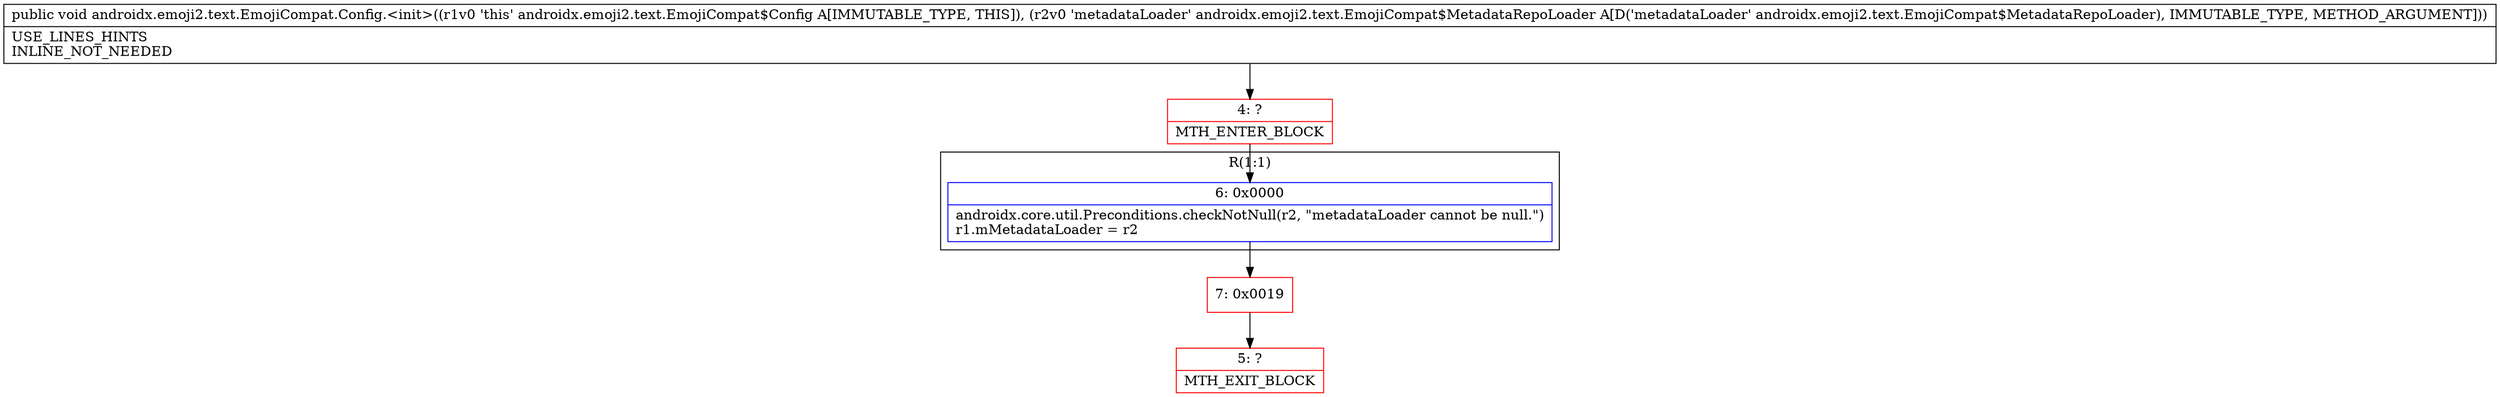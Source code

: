 digraph "CFG forandroidx.emoji2.text.EmojiCompat.Config.\<init\>(Landroidx\/emoji2\/text\/EmojiCompat$MetadataRepoLoader;)V" {
subgraph cluster_Region_227276720 {
label = "R(1:1)";
node [shape=record,color=blue];
Node_6 [shape=record,label="{6\:\ 0x0000|androidx.core.util.Preconditions.checkNotNull(r2, \"metadataLoader cannot be null.\")\lr1.mMetadataLoader = r2\l}"];
}
Node_4 [shape=record,color=red,label="{4\:\ ?|MTH_ENTER_BLOCK\l}"];
Node_7 [shape=record,color=red,label="{7\:\ 0x0019}"];
Node_5 [shape=record,color=red,label="{5\:\ ?|MTH_EXIT_BLOCK\l}"];
MethodNode[shape=record,label="{public void androidx.emoji2.text.EmojiCompat.Config.\<init\>((r1v0 'this' androidx.emoji2.text.EmojiCompat$Config A[IMMUTABLE_TYPE, THIS]), (r2v0 'metadataLoader' androidx.emoji2.text.EmojiCompat$MetadataRepoLoader A[D('metadataLoader' androidx.emoji2.text.EmojiCompat$MetadataRepoLoader), IMMUTABLE_TYPE, METHOD_ARGUMENT]))  | USE_LINES_HINTS\lINLINE_NOT_NEEDED\l}"];
MethodNode -> Node_4;Node_6 -> Node_7;
Node_4 -> Node_6;
Node_7 -> Node_5;
}

